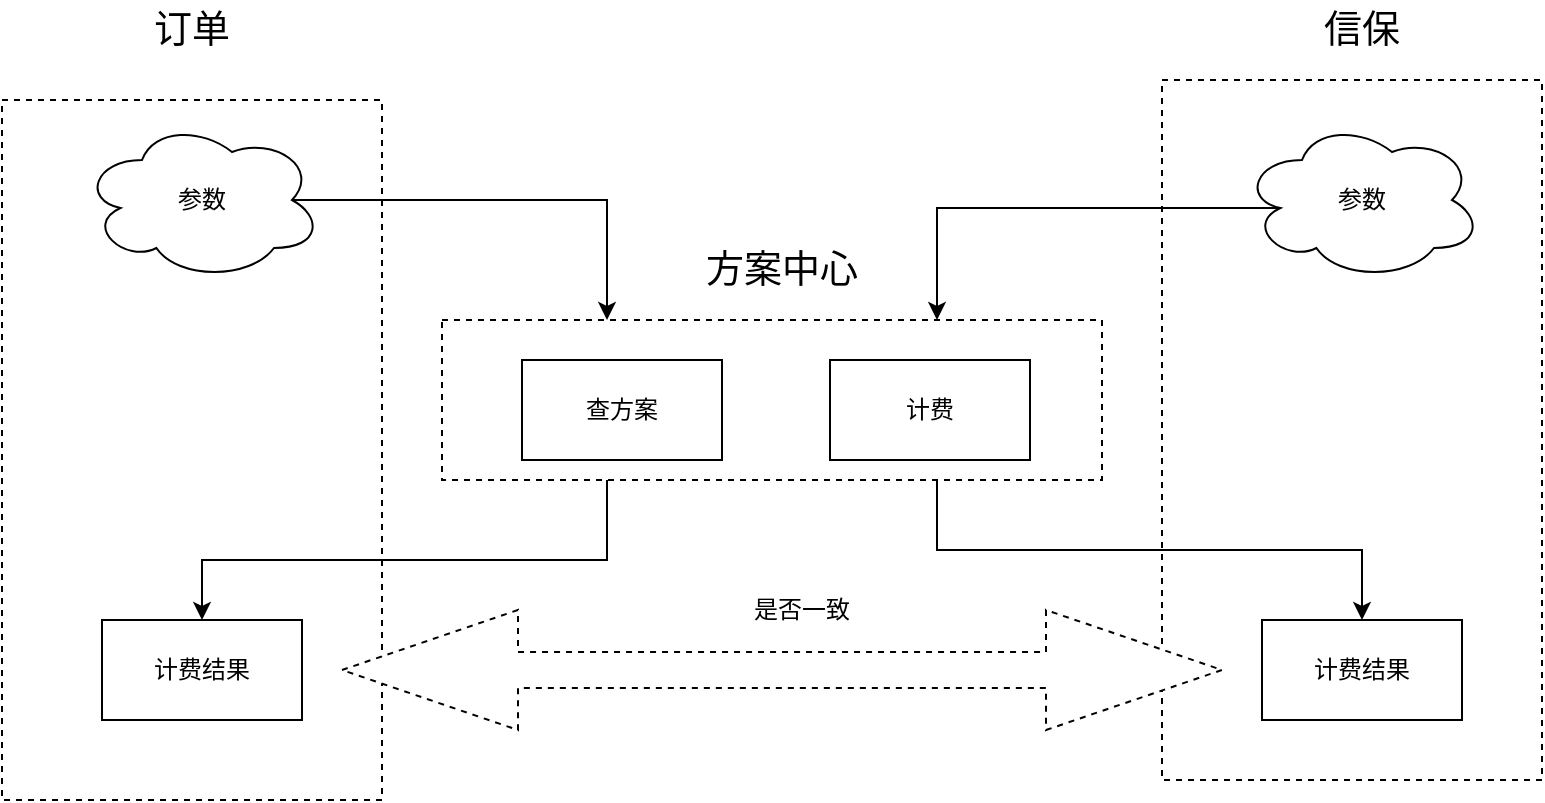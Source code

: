 <mxfile version="24.7.6">
  <diagram name="第 1 页" id="_o-NHqm5kNj5wMjtTiSq">
    <mxGraphModel dx="2133" dy="701" grid="1" gridSize="10" guides="1" tooltips="1" connect="1" arrows="1" fold="1" page="1" pageScale="1" pageWidth="827" pageHeight="1169" math="0" shadow="0">
      <root>
        <mxCell id="0" />
        <mxCell id="1" parent="0" />
        <mxCell id="jPnBOiImL2e6noczrev8-26" value="" style="rounded=0;whiteSpace=wrap;html=1;fillColor=none;dashed=1;" parent="1" vertex="1">
          <mxGeometry x="-100" y="90" width="190" height="350" as="geometry" />
        </mxCell>
        <mxCell id="IoxWA918_TWJpxDD2AS3-1" value="" style="rounded=0;whiteSpace=wrap;html=1;fillColor=none;dashed=1;" parent="1" vertex="1">
          <mxGeometry x="480" y="80" width="190" height="350" as="geometry" />
        </mxCell>
        <mxCell id="IoxWA918_TWJpxDD2AS3-6" style="edgeStyle=orthogonalEdgeStyle;rounded=0;orthogonalLoop=1;jettySize=auto;html=1;exitX=0.25;exitY=1;exitDx=0;exitDy=0;entryX=0.5;entryY=0;entryDx=0;entryDy=0;" parent="1" source="jPnBOiImL2e6noczrev8-2" target="jPnBOiImL2e6noczrev8-11" edge="1">
          <mxGeometry relative="1" as="geometry">
            <Array as="points">
              <mxPoint x="203" y="320" />
              <mxPoint y="320" />
            </Array>
          </mxGeometry>
        </mxCell>
        <mxCell id="IoxWA918_TWJpxDD2AS3-8" style="edgeStyle=orthogonalEdgeStyle;rounded=0;orthogonalLoop=1;jettySize=auto;html=1;exitX=0.75;exitY=1;exitDx=0;exitDy=0;entryX=0.5;entryY=0;entryDx=0;entryDy=0;" parent="1" source="jPnBOiImL2e6noczrev8-2" target="IoxWA918_TWJpxDD2AS3-3" edge="1">
          <mxGeometry relative="1" as="geometry" />
        </mxCell>
        <mxCell id="jPnBOiImL2e6noczrev8-2" value="" style="rounded=0;whiteSpace=wrap;html=1;fillColor=none;dashed=1;" parent="1" vertex="1">
          <mxGeometry x="120" y="200" width="330" height="80" as="geometry" />
        </mxCell>
        <mxCell id="jPnBOiImL2e6noczrev8-1" value="查方案" style="rounded=0;whiteSpace=wrap;html=1;fillColor=none;" parent="1" vertex="1">
          <mxGeometry x="160" y="220" width="100" height="50" as="geometry" />
        </mxCell>
        <mxCell id="jPnBOiImL2e6noczrev8-3" value="计费" style="rounded=0;whiteSpace=wrap;html=1;fillColor=none;" parent="1" vertex="1">
          <mxGeometry x="314" y="220" width="100" height="50" as="geometry" />
        </mxCell>
        <mxCell id="IoxWA918_TWJpxDD2AS3-5" style="edgeStyle=orthogonalEdgeStyle;rounded=0;orthogonalLoop=1;jettySize=auto;html=1;exitX=0.875;exitY=0.5;exitDx=0;exitDy=0;exitPerimeter=0;entryX=0.25;entryY=0;entryDx=0;entryDy=0;" parent="1" source="jPnBOiImL2e6noczrev8-5" target="jPnBOiImL2e6noczrev8-2" edge="1">
          <mxGeometry relative="1" as="geometry" />
        </mxCell>
        <mxCell id="jPnBOiImL2e6noczrev8-5" value="参数" style="ellipse;shape=cloud;whiteSpace=wrap;html=1;" parent="1" vertex="1">
          <mxGeometry x="-60" y="100" width="120" height="80" as="geometry" />
        </mxCell>
        <mxCell id="jPnBOiImL2e6noczrev8-11" value="计费结果" style="rounded=0;whiteSpace=wrap;html=1;fillColor=none;" parent="1" vertex="1">
          <mxGeometry x="-50" y="350" width="100" height="50" as="geometry" />
        </mxCell>
        <mxCell id="jPnBOiImL2e6noczrev8-21" value="" style="shape=doubleArrow;whiteSpace=wrap;html=1;dashed=1;" parent="1" vertex="1">
          <mxGeometry x="70" y="345" width="440" height="60" as="geometry" />
        </mxCell>
        <mxCell id="jPnBOiImL2e6noczrev8-25" value="是否一致" style="text;html=1;align=center;verticalAlign=middle;whiteSpace=wrap;rounded=0;" parent="1" vertex="1">
          <mxGeometry x="270" y="330" width="60" height="30" as="geometry" />
        </mxCell>
        <mxCell id="jPnBOiImL2e6noczrev8-27" value="&lt;font style=&quot;font-size: 19px;&quot;&gt;订单&lt;/font&gt;" style="text;html=1;align=center;verticalAlign=middle;whiteSpace=wrap;rounded=0;" parent="1" vertex="1">
          <mxGeometry x="-35" y="40" width="60" height="30" as="geometry" />
        </mxCell>
        <mxCell id="IoxWA918_TWJpxDD2AS3-7" style="edgeStyle=orthogonalEdgeStyle;rounded=0;orthogonalLoop=1;jettySize=auto;html=1;exitX=0.16;exitY=0.55;exitDx=0;exitDy=0;exitPerimeter=0;entryX=0.75;entryY=0;entryDx=0;entryDy=0;" parent="1" source="IoxWA918_TWJpxDD2AS3-2" target="jPnBOiImL2e6noczrev8-2" edge="1">
          <mxGeometry relative="1" as="geometry" />
        </mxCell>
        <mxCell id="IoxWA918_TWJpxDD2AS3-2" value="参数" style="ellipse;shape=cloud;whiteSpace=wrap;html=1;" parent="1" vertex="1">
          <mxGeometry x="520" y="100" width="120" height="80" as="geometry" />
        </mxCell>
        <mxCell id="IoxWA918_TWJpxDD2AS3-3" value="计费结果" style="rounded=0;whiteSpace=wrap;html=1;fillColor=none;" parent="1" vertex="1">
          <mxGeometry x="530" y="350" width="100" height="50" as="geometry" />
        </mxCell>
        <mxCell id="IoxWA918_TWJpxDD2AS3-4" value="&lt;font style=&quot;font-size: 19px;&quot;&gt;信保&lt;/font&gt;" style="text;html=1;align=center;verticalAlign=middle;whiteSpace=wrap;rounded=0;" parent="1" vertex="1">
          <mxGeometry x="550" y="40" width="60" height="30" as="geometry" />
        </mxCell>
        <mxCell id="IoxWA918_TWJpxDD2AS3-9" value="&lt;font style=&quot;font-size: 19px;&quot;&gt;方案中心&lt;/font&gt;" style="text;html=1;align=center;verticalAlign=middle;whiteSpace=wrap;rounded=0;" parent="1" vertex="1">
          <mxGeometry x="250" y="160" width="80" height="30" as="geometry" />
        </mxCell>
      </root>
    </mxGraphModel>
  </diagram>
</mxfile>
